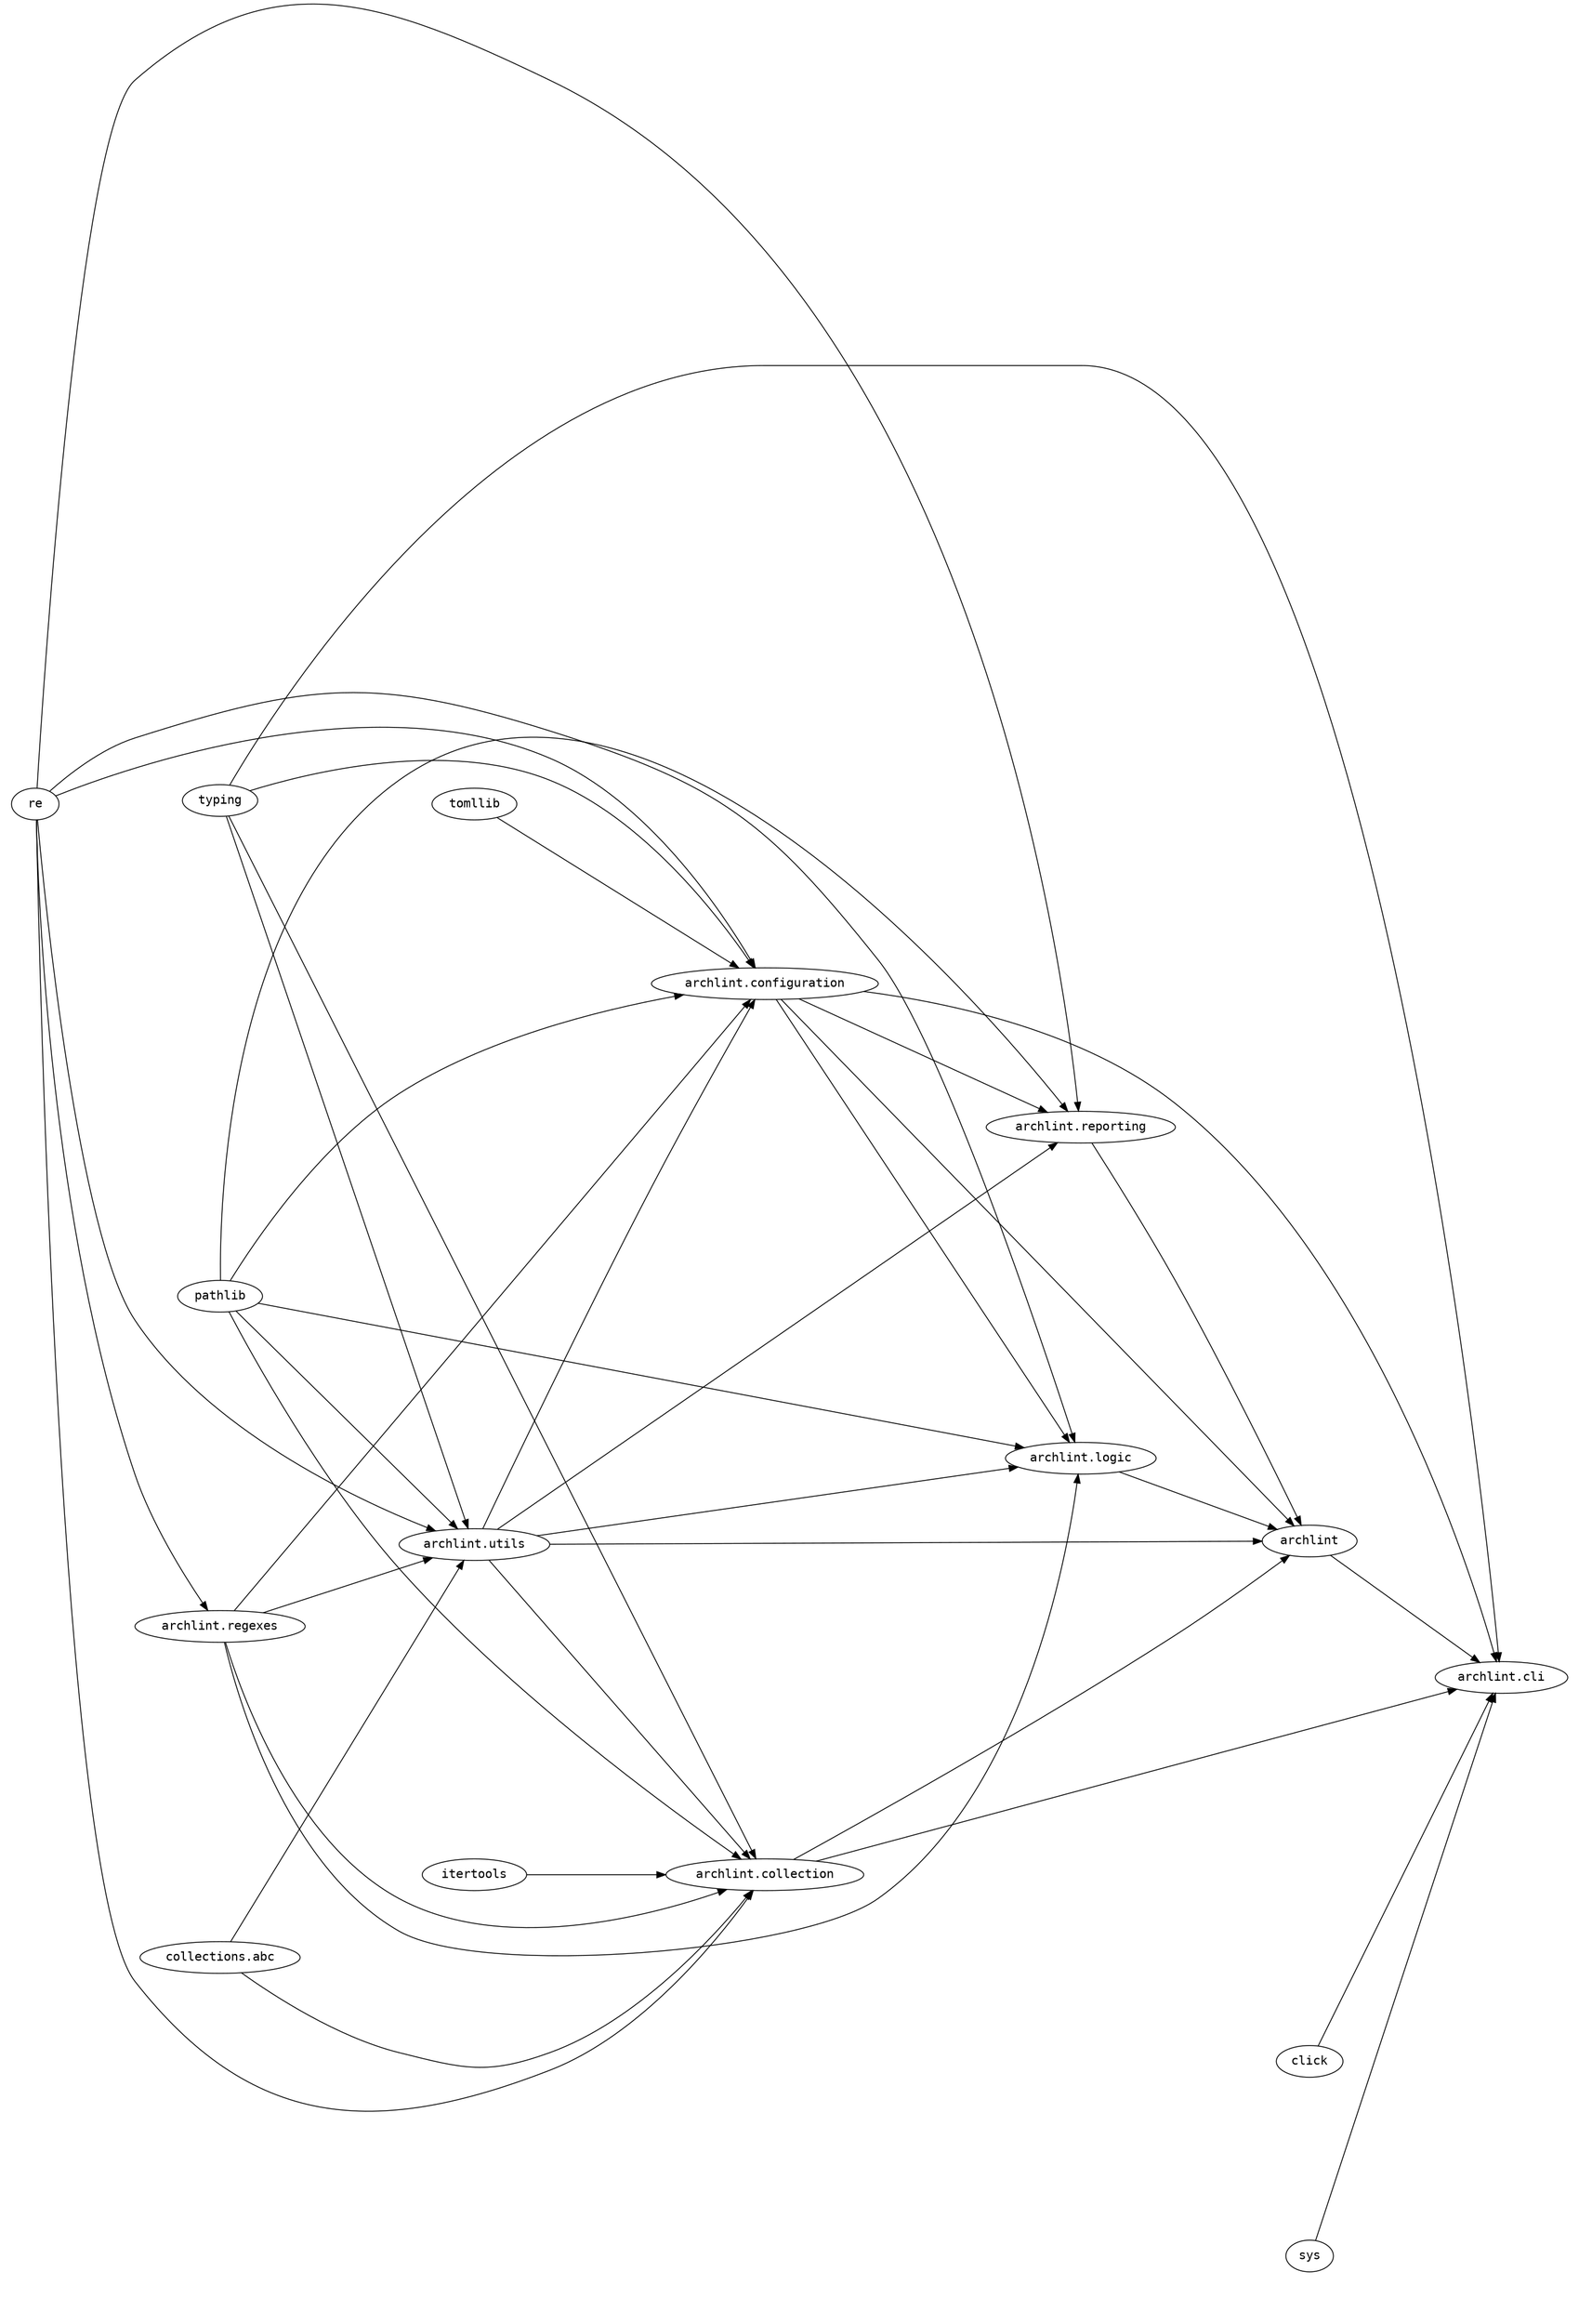 
# This file was generated by snakefood3.

strict digraph "dependencies" {
    graph [
            rankdir="LR",
            overlap="scale",
            ratio="fill",
            fontsize="16",
            size="25,25!",
            dpi="50",
            clusterrank="local"
        ]
    
       node [
            fontsize=14
            shape=ellipse
            fontname=Consolas
       ];
    "typing" -> "archlint.configuration"
    "archlint.utils" -> "archlint.configuration"
    "re" -> "archlint.configuration"
    "archlint.regexes" -> "archlint.configuration"
    "tomllib" -> "archlint.configuration"
    "pathlib" -> "archlint.configuration"
    "archlint.utils" -> "archlint.logic"
    "re" -> "archlint.logic"
    "archlint.regexes" -> "archlint.logic"
    "archlint.configuration" -> "archlint.logic"
    "pathlib" -> "archlint.logic"
    "archlint.utils" -> "archlint.reporting"
    "re" -> "archlint.reporting"
    "archlint.configuration" -> "archlint.reporting"
    "pathlib" -> "archlint.reporting"
    "typing" -> "archlint.collection"
    "itertools" -> "archlint.collection"
    "collections.abc" -> "archlint.collection"
    "archlint.utils" -> "archlint.collection"
    "re" -> "archlint.collection"
    "archlint.regexes" -> "archlint.collection"
    "pathlib" -> "archlint.collection"
    "re" -> "archlint.regexes"
    "typing" -> "archlint.cli"
    "click" -> "archlint.cli"
    "sys" -> "archlint.cli"
    "archlint" -> "archlint.cli"
    "archlint.configuration" -> "archlint.cli"
    "archlint.collection" -> "archlint.cli"
    "typing" -> "archlint.utils"
    "collections.abc" -> "archlint.utils"
    "re" -> "archlint.utils"
    "archlint.regexes" -> "archlint.utils"
    "pathlib" -> "archlint.utils"
    "archlint.reporting" -> "archlint"
    "archlint.utils" -> "archlint"
    "archlint.logic" -> "archlint"
    "archlint.configuration" -> "archlint"
    "archlint.collection" -> "archlint"
}


